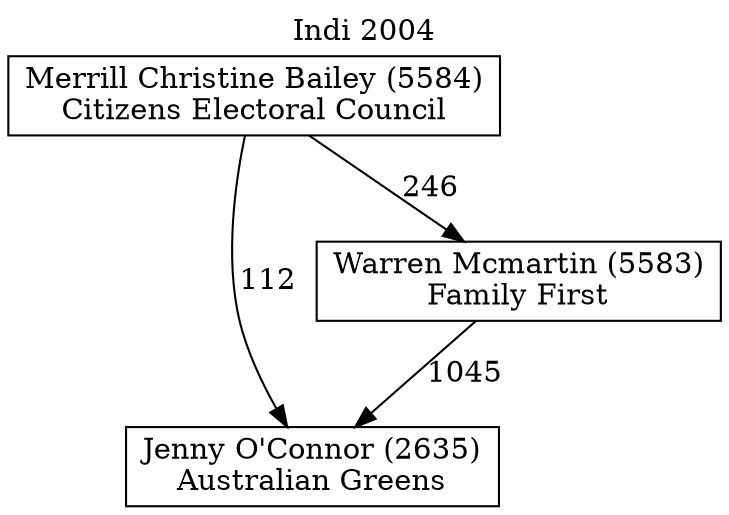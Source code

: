 // House preference flow
digraph "Jenny O'Connor (2635)_Indi_2004" {
	graph [label="Indi 2004" labelloc=t mclimit=10]
	node [shape=box]
	"Jenny O'Connor (2635)" [label="Jenny O'Connor (2635)
Australian Greens"]
	"Warren Mcmartin (5583)" [label="Warren Mcmartin (5583)
Family First"]
	"Merrill Christine Bailey (5584)" [label="Merrill Christine Bailey (5584)
Citizens Electoral Council"]
	"Jenny O'Connor (2635)" [label="Jenny O'Connor (2635)
Australian Greens"]
	"Merrill Christine Bailey (5584)" [label="Merrill Christine Bailey (5584)
Citizens Electoral Council"]
	"Merrill Christine Bailey (5584)" [label="Merrill Christine Bailey (5584)
Citizens Electoral Council"]
	"Warren Mcmartin (5583)" [label="Warren Mcmartin (5583)
Family First"]
	"Merrill Christine Bailey (5584)" [label="Merrill Christine Bailey (5584)
Citizens Electoral Council"]
	"Merrill Christine Bailey (5584)" [label="Merrill Christine Bailey (5584)
Citizens Electoral Council"]
	"Warren Mcmartin (5583)" -> "Jenny O'Connor (2635)" [label=1045]
	"Merrill Christine Bailey (5584)" -> "Warren Mcmartin (5583)" [label=246]
	"Merrill Christine Bailey (5584)" -> "Jenny O'Connor (2635)" [label=112]
}
